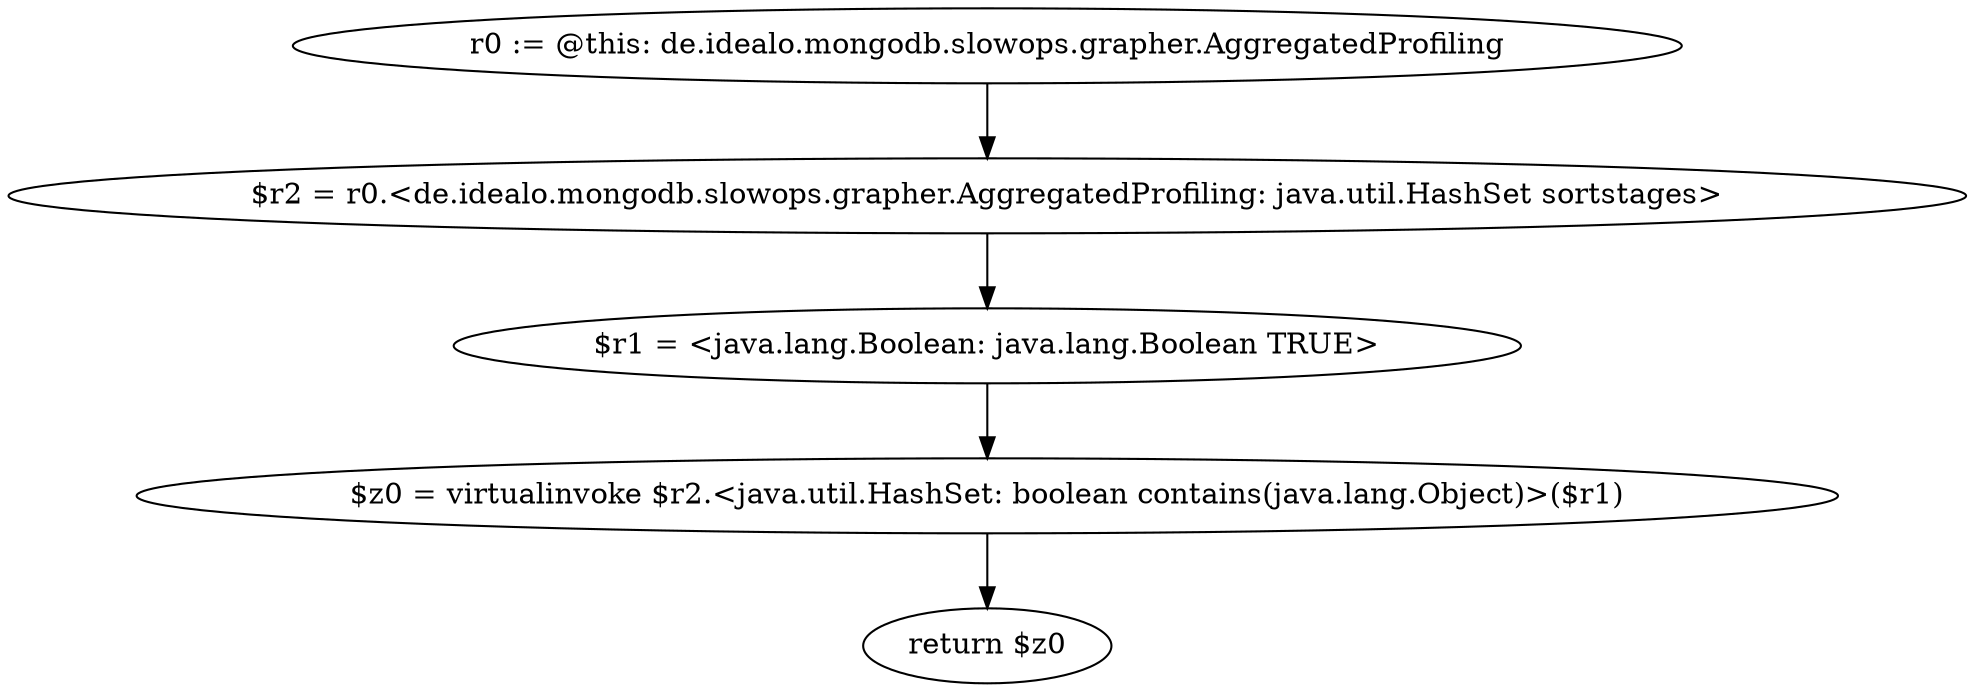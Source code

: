 digraph "unitGraph" {
    "r0 := @this: de.idealo.mongodb.slowops.grapher.AggregatedProfiling"
    "$r2 = r0.<de.idealo.mongodb.slowops.grapher.AggregatedProfiling: java.util.HashSet sortstages>"
    "$r1 = <java.lang.Boolean: java.lang.Boolean TRUE>"
    "$z0 = virtualinvoke $r2.<java.util.HashSet: boolean contains(java.lang.Object)>($r1)"
    "return $z0"
    "r0 := @this: de.idealo.mongodb.slowops.grapher.AggregatedProfiling"->"$r2 = r0.<de.idealo.mongodb.slowops.grapher.AggregatedProfiling: java.util.HashSet sortstages>";
    "$r2 = r0.<de.idealo.mongodb.slowops.grapher.AggregatedProfiling: java.util.HashSet sortstages>"->"$r1 = <java.lang.Boolean: java.lang.Boolean TRUE>";
    "$r1 = <java.lang.Boolean: java.lang.Boolean TRUE>"->"$z0 = virtualinvoke $r2.<java.util.HashSet: boolean contains(java.lang.Object)>($r1)";
    "$z0 = virtualinvoke $r2.<java.util.HashSet: boolean contains(java.lang.Object)>($r1)"->"return $z0";
}
